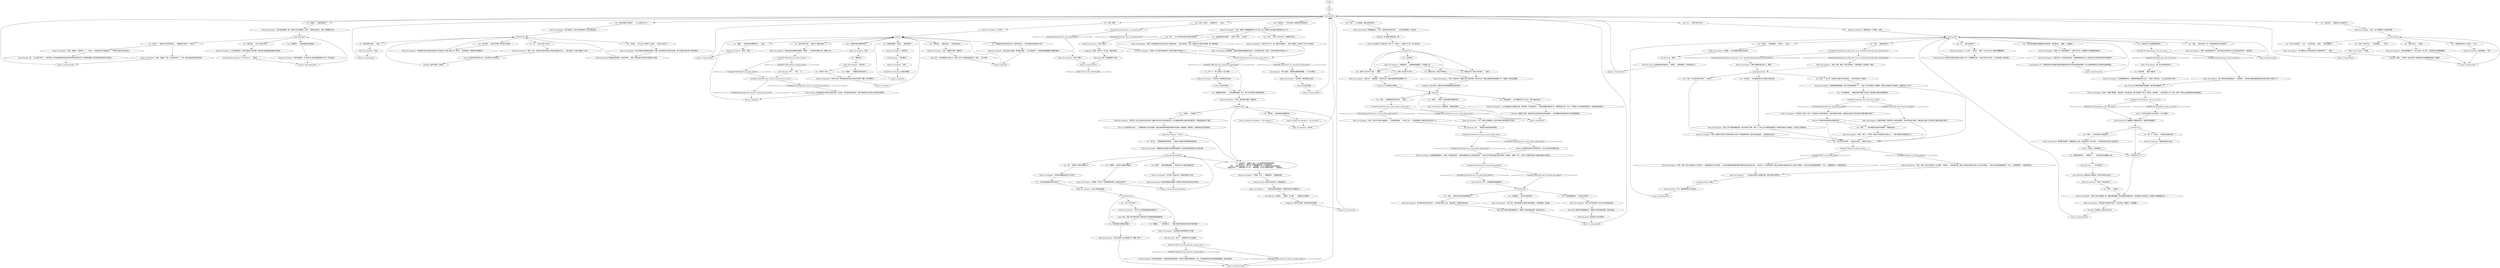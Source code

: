 # LAIR / INSTIGATOR CASE
# Here you can present your case to Ruby and find yourself left without much of a case.
# ==================================================
digraph G {
	  0 [label="START"];
	  1 [label="input"];
	  2 [label="Ruby, the Instigator: “你明知故问……他把我耍得团团转。乡村男孩个屁……”"];
	  3 [label="Ruby, the Instigator: “意料之中。”她耸耸肩。“现在怎么说？准备以贩毒的罪名逮捕我了吗？”"];
	  4 [label="Ruby, the Instigator: “是吗？哪里？”"];
	  5 [label="Empathy: 那是……怜悯吗？对你的怜悯？她看着你挣扎着想要抓住最后一根稻草。"];
	  6 [label="Empathy: 她并不恨他，知道吗？"];
	  7 [label="You: “卡拉洁说……你可能通过墙上的*偷窥孔*监视过她……”"];
	  8 [label="You: “我知道你不喜欢老旧的东西，但是你有没有……顺手倒卖些古董步枪什么的？”"];
	  9 [label="You: “好吧，让我们……说回刚才的。”（总结。）"];
	  10 [label="You: “那……电梯呢？你喜欢*电梯*吗？”"];
	  11 [label="You: “只是，卡拉洁房间墙上的洞……太可疑了……”"];
	  12 [label="You: “但是你可不止是想跟她做*朋友*。”"];
	  13 [label="You: “他们提到你去过厕所……而且去了很久。十五分钟。”"];
	  14 [label="Ruby, the Instigator: “是啊，而且我敢肯定他们还对此说了些俏皮话吧——他们总是这样。兄弟，我那天开了很长时间的車，喝了很多啤酒。”"];
	  15 [label="Ruby, the Instigator: “为什么？”"];
	  16 [label="Untitled hub"];
	  17 [label="You: “等等——卡拉洁说你们只是接过吻……”"];
	  18 [label="Ruby, the Instigator: 她慢慢摇摇头。“所以，善良如汤米也辜负我了……永远也不要相信一个音乐家。”"];
	  19 [label="Empathy: 在内心深处，她因汤米没有背叛她而感到些许宽慰。"];
	  20 [label="Ruby, the Instigator: “你去死吧。我好像还去过吧台。”"];
	  21 [label="You: “我也分辨不出来……那是什么*类型*的枪？”"];
	  22 [label="You: “而且……抛开所有这一切，你还是帮她布置了私刑现场？”"];
	  23 [label="Ruby, the Instigator: “你以为我妒忌他猎艳的战果吗？听着，妞对我来说才来都不是问题，更不可能成为我与某人交恶的理由。”"];
	  24 [label="You: “这就是你……在屋顶逗留的全部理由？”"];
	  25 [label="Ruby, the Instigator: “没有，古董枪不好用，很容易坏。”"];
	  26 [label="Ruby, the Instigator: “没有。听着，她可以对其他人产生*影响*。当她步入一个房间的时候，她身上有种难以描述的东西让人没办法不看她——而且之后目光就很难再转开。不过——如果看得多了，你就会意识到……”"];
	  27 [label="Logic: 其实，这是个很不错的问题。她显然完全不知道那条秘密通道的事。"];
	  28 [label="Ruby, the Instigator: “景色也挺美的，不过你也可以说天线是最有吸引力的。卡拉洁也是。”"];
	  29 [label="Jump to: [rubycasehub]"];
	  30 [label="floweryhub"];
	  31 [label="You: “至少……有十分钟的时间你不在他们视线里。”"];
	  32 [label="Ruby, the Instigator: “基于我听说过的你的传闻——你*就是*真正的人渣，”她回应道，没有避开你的目光。"];
	  33 [label="Ruby, the Instigator: “没有。听着，她可以对其他人产生*影响*——或者说曾经可以产生影响……在你还没把她送进国际道德伦理委员会的绞肉机之前……当她步入一个房间的时候，她身上有种难以描述的东西让人没办法不看她——而且之后目光就很难再转开。不过——如果看得多了，你就会意识到……”"];
	  34 [label="Pain Threshold: 你面前地上的是血吗？你是不是耳朵*出血*了？"];
	  35 [label="Ruby, the Instigator: “你请便——反正折腾的是你自己的身体。”"];
	  36 [label="Variable[\"boardwalk.ruby_ruled_out_roof_shot_for_viscal\"]"];
	  37 [label="Variable[\"boardwalk.ruby_ruled_out_roof_shot_for_viscal\"]", shape=diamond];
	  38 [label="!(Variable[\"boardwalk.ruby_ruled_out_roof_shot_for_viscal\"])", shape=diamond];
	  39 [label="You: “汤米是谁？”"];
	  40 [label="You: “跟他没关系，我自己开的車门。”"];
	  41 [label="jealoousyhub"];
	  42 [label="You: “你有没有……不在场证明。就是莱利中枪的时候？”"];
	  43 [label="You: “你在……为工会贩毒。我查过你的货車了。”"];
	  44 [label="Ruby, the Instigator: “伙计，我离开马德雷加入工会为的就是*远离*那些杀人的事。”"];
	  45 [label="Esprit de Corps: 还有我的身体也搭进去了，他想道——但是继续吧。也没别的办法了。"];
	  46 [label="Kim Kitsuragi: “该死……”警督抓紧了自己的脑袋。"];
	  47 [label="Empathy: 这对她来说真是当头一棒。"];
	  48 [label="Jump to: [rubymainhub]"];
	  49 [label="Drama: 吾辈虽不愿作逆耳之言，但仍觉得此人所言非虚。"];
	  50 [label="You: “你喜欢……在屋顶待着吗？”"];
	  51 [label="Ruby, the Instigator: “也不是什么谋杀之谜，如果你在想这个的话。”"];
	  52 [label="Ruby, the Instigator: “是的，我确定。”她停顿了一下。“事实上，开枪的地点不可能是屋顶——不然我们在楼下肯定会听到。”"];
	  53 [label="Jump to: [jealoousyhub]"];
	  54 [label="Ruby, the Instigator: “不知道。不过……”她皱起眉头，打量着你的脸。"];
	  55 [label="Ruby, the Instigator: “……开枪的地点绝不是屋顶，否则我们在楼下全都能听见。”"];
	  56 [label="Jump to: [gunhub]"];
	  57 [label="Ruby, the Instigator: 她嗤笑道。“那是你的特权。”"];
	  58 [label="Rhetoric: 现在她开始怀疑你进过她的货車了。"];
	  59 [label="Composure: 她比表面上更郁闷。"];
	  60 [label="Half Light: 一丝怀疑感爬上你的心头。她听上去对一切都如此胸有成竹，如此……问心无愧。"];
	  61 [label="Ruby, the Instigator: “我才不信*你这样的人*会手无寸铁的来到这里。”"];
	  62 [label="You: “你对他……没什么私人恩怨吧？比如他……对待女人的方式？”"];
	  63 [label="You: “卡拉洁看起来……很像你的某张海报上的女孩。她好像是*你喜欢的那种类型*。”"];
	  64 [label="You: “你……*尤其*中意卡拉洁。”"];
	  65 [label="Untitled hub"];
	  66 [label="You: “那好吧……我还有别的问题要问你。”"];
	  67 [label="Jump to: [backroomshub]"];
	  68 [label="You: “中间……有半个小时你不在，你那段时间出去……”"];
	  69 [label="Variable[\"TASK.ballistics_analysis_done\"]"];
	  70 [label="Variable[\"TASK.ballistics_analysis_done\"]", shape=diamond];
	  71 [label="!(Variable[\"TASK.ballistics_analysis_done\"])", shape=diamond];
	  72 [label="Jump to: [rubycasehub]"];
	  73 [label="You: “真的吗？好战……”"];
	  74 [label="You: “哪家枪店？”"];
	  75 [label="Jump to: [rubycasehub]"];
	  76 [label="Ruby, the Instigator: “兄弟，我那天一整晚都跟那些小伙子们在一起。希望他们至少能费心跟你提过*这一点*。”"];
	  77 [label="Ruby, the Instigator: “哇哦，我还挺感兴趣的。愿闻其详。”"];
	  78 [label="Jump to: [toomanyhubswithinhubs]"];
	  79 [label="Hand/Eye Coordination: 真是全军覆没。"];
	  80 [label="You: “好吧……然后呢？”"];
	  81 [label="Ruby, the Instigator: “是啊。那姑娘好像吓坏了。佣兵已经没办法再去关心尘世间的纷纷扰扰了，显而易见。”"];
	  82 [label="Ruby, the Instigator: “他妈的电梯跟这些有什么关系吗？”"];
	  83 [label="Ruby, the Instigator: “我对那些古老的破事没半点兴趣。”"];
	  84 [label="theroofisonhub"];
	  85 [label="Jump to: [theroofisonhub]"];
	  86 [label="Ruby, the Instigator: “这是种煽情的说法。我俩都有想要抛弃的*过去*，也喜欢一起听音乐。一起上路又有何不可呢？”"];
	  87 [label="Jump to: [Ruby, the Instigator: \"\"I'm listening.\"\"]"];
	  88 [label="Ruby, the Instigator: “是啊，有一次我们都喝多了，我说了些气话，说她跟男人的相处模式很危险。”"];
	  89 [label="You: “我真希望……现在手边有枪可用。”"];
	  90 [label="Ruby, the Instigator: “你办不到。你那点肮脏的小把戏对我没有用的，”她凝视着你，回应道。"];
	  91 [label="Reaction Speed: 她的手在压缩机的转盘上逗留了片刻，好像要把它调小，然后又把手收了回去——还没到时候。没到时候……"];
	  92 [label="Ruby, the Instigator: “枪店。”"];
	  93 [label="rubycasehub"];
	  94 [label="Ruby, the Instigator: “硬要说的话可能是宗主国时期的幽灵吧。我对超自然话题真的不怎么感兴趣。”"];
	  95 [label="Ruby, the Instigator: “好啊。*证据*。”"];
	  96 [label="You: “好吧，所以铃兰花……不是你留的……”（总结。）"];
	  97 [label="Ruby, the Instigator: 她又翻了翻白眼。“如果她是这么说的，那就这样吧。我不会再一一详述细节供你们待会儿回去意淫。”"];
	  98 [label="Jump to: [jealoousyhub]"];
	  99 [label="You: “但是……你现在却在拿这把枪威胁我们！”"];
	  100 [label="Variable[\"TASK.arrest_klaasje_done\"]"];
	  101 [label="Variable[\"TASK.arrest_klaasje_done\"]", shape=diamond];
	  102 [label="!(Variable[\"TASK.arrest_klaasje_done\"])", shape=diamond];
	  103 [label="Variable[\"boardwalk.ruby_drugs_lorry_asked\"]"];
	  104 [label="Variable[\"boardwalk.ruby_drugs_lorry_asked\"]", shape=diamond];
	  105 [label="!(Variable[\"boardwalk.ruby_drugs_lorry_asked\"])", shape=diamond];
	  106 [label="Ruby, the Instigator: “你在说什么鬼呢，哥们儿？她是所有人喜欢的类型吧，也是*你喜欢的*类型。你敢说自己私底下没有对那个偷窥孔感到兴奋吗？”"];
	  107 [label="Electrochemistry: 不对，她那种妞*绝对*无可替代。"];
	  108 [label="Jump to: [rubycasehub]"];
	  109 [label="Ruby, the Instigator: “你想什么呢？你觉得我会供出自己的枪支供应商？抱歉，我不是那种人。”"];
	  110 [label="You: “这把枪你是从哪里弄来的？”"];
	  111 [label="Ruby, the Instigator: “很多哪怕已经无可救药的败类也不会有他们手下那么多条人命。再说了，他们做的那一切都是有丰厚酬劳的。”"];
	  112 [label="Ruby, the Instigator: “没什么特别感兴趣的。”"];
	  113 [label="You: （抽搐。）“我还有其他证据想问你。”（总结。）"];
	  114 [label="You: “真遗憾……我可是个超能力警探呢。”"];
	  115 [label="Jump to: [jealoousyhub]"];
	  116 [label="Ruby, the Instigator: “……所以她才是所有人欲望的对象，她并非是无可替代的。”"];
	  117 [label="Ruby, the Instigator: “你说。”"];
	  118 [label="You: “你…….喜欢女孩吗吗？”"];
	  119 [label="You: “其实……”（因为痛苦发出诡异的呜咽声）“我都快高潮了……”"];
	  120 [label="You: “跟他没关系，我自己开的車门。”（撒谎。）"];
	  121 [label="Pain Threshold: 好了。现在要够到机器更容易了。"];
	  122 [label="Ruby, the Instigator: “听着，我根本不知道卡拉洁房间的墙上有洞。而且就算我知道，我也会让她封起来——朋友都会这么做。”"];
	  123 [label="peeperpeeperhub"];
	  124 [label="Ruby, the Instigator: “我喜欢的类型？她是所有人喜欢的类型吧，也是*你喜欢的*类型。你敢说自己私底下没有对那个偷窥孔感到兴奋吗？”"];
	  125 [label="Kim Kitsuragi: “嗯……没人提过*听见*……枪声的事。凶手使用的那种步枪开枪的声音应该是*很大*的。她说得有道理，我也觉得开枪的地点不在房顶。”"];
	  126 [label="You: “她说你想……跟她一起私奔。”"];
	  127 [label="You: “你有没有……在屋顶给卡拉洁留过花？”"];
	  128 [label="Ruby, the Instigator: “我永远都理解不了，为什么每次一有人死了，温室里的花也得跟着凋谢。”"];
	  129 [label="Ruby, the Instigator: “你是说，我上厕所的那段时间？那点时间根本不够去杀个人。”"];
	  130 [label="Ruby, the Instigator: 她自嘲道。“要是没有能够压倒膀胱的意志力，应该是做不到的。再说了，那点时间根本不够去杀个人。”"];
	  131 [label="Shivers: 在郊区的某个地方，一个骨瘦如柴的少女站在路旁，竖起长着老茧的拇指招呼着来往的车辆。她很疲惫。她想离开。但她知道自己还会回来的。"];
	  132 [label="You: “然后发生什么了？”"];
	  133 [label="Ruby, the Instigator: “好吧。”她翻了翻白眼。“我喜欢她，她也喜欢我，我们互相喜欢了那么一段时间，我知道的——我们甚至还上过一次床。没错，在那次之后我觉得也许我们俩能成。”"];
	  134 [label="Ruby, the Instigator: “让人滥用毒品的不是毒品本身，而是绝望。至于贩毒活动——有我没我照样会继续下去。我更愿意这么想：作为一个组织者，至少我的高效避免了一些内部冲突的发生。”"];
	  135 [label="Ruby, the Instigator: “我不在*你个头*。我一直都*在酒吧里*——我去了趟厕所，顶多去了十到十五分钟吧。”"];
	  136 [label="Untitled hub"];
	  137 [label="Drama: 此女所言非虚。"];
	  138 [label="Drama: 此女所言非虚。"];
	  139 [label="Conceptualization: 好极了。"];
	  140 [label="You: “是啊，我让他开了口的。”"];
	  141 [label="Variable[\"boardwalk.ruby_red_check_pain_failed\"]"];
	  142 [label="Variable[\"boardwalk.ruby_red_check_pain_failed\"]", shape=diamond];
	  143 [label="!(Variable[\"boardwalk.ruby_red_check_pain_failed\"])", shape=diamond];
	  144 [label="Ruby, the Instigator: “当然没有。”"];
	  145 [label="You: “你有没有……收集过枪支……比如说旧步枪？”"];
	  146 [label="Ruby, the Instigator: “玩得不多。我14岁那年在达丹内唯一的餐厅游手好闲之后就没再玩过。自打我搬进城里之后就对这种低风险、无奖励的游戏没了兴趣。”"];
	  147 [label="You: “等等，”（因为疼痛而抽搐），“那你会对什么未解之谜感兴趣？”"];
	  148 [label="Ruby, the Instigator: “*你*为什么老是揪着电梯的问题不放？”"];
	  149 [label="Variable[\"TASK.advanced_ballistics_analysis_done\"]"];
	  150 [label="Variable[\"TASK.advanced_ballistics_analysis_done\"]", shape=diamond];
	  151 [label="!(Variable[\"TASK.advanced_ballistics_analysis_done\"])", shape=diamond];
	  152 [label="Ruby, the Instigator: “好赞哦，他们派了个通灵警探来抓我。还真是可喜可贺。”"];
	  153 [label="Variable[\"TASK.enter_the_mysterious_door_done\"]"];
	  154 [label="Variable[\"TASK.enter_the_mysterious_door_done\"]", shape=diamond];
	  155 [label="!(Variable[\"TASK.enter_the_mysterious_door_done\"])", shape=diamond];
	  156 [label="theendlesshubs"];
	  157 [label="Kim Kitsuragi: “她说的……有道理。没人提过……”疼痛打断了他的话。"];
	  158 [label="Variable[\"whirling.klaasje_ruby_run_away\"]"];
	  159 [label="Variable[\"whirling.klaasje_ruby_run_away\"]", shape=diamond];
	  160 [label="!(Variable[\"whirling.klaasje_ruby_run_away\"])", shape=diamond];
	  161 [label="Jump to: [gunhub]"];
	  162 [label="You: “你是个……罪犯。你说的话我不能照单全收。”"];
	  163 [label="Variable[\"boardwalk.ruby_la_puta_madre_agent_main\"]"];
	  164 [label="Variable[\"boardwalk.ruby_la_puta_madre_agent_main\"]", shape=diamond];
	  165 [label="!(Variable[\"boardwalk.ruby_la_puta_madre_agent_main\"])", shape=diamond];
	  166 [label="Variable[\"boardwalk.ruby_la_puta_madre_agent_main\"]"];
	  167 [label="Variable[\"boardwalk.ruby_la_puta_madre_agent_main\"]", shape=diamond];
	  168 [label="!(Variable[\"boardwalk.ruby_la_puta_madre_agent_main\"])", shape=diamond];
	  169 [label="Suggestion: 继续。在进行下一步之前，继续问问题。"];
	  170 [label="Ruby, the Instigator: “你去死吧。我好像还去过吧台。”"];
	  171 [label="You: “你……站在工会这一边吗？”"];
	  172 [label="You: “墙上……有个洞，从里面可以看到卡拉洁的房间……我不会怪你的，如果你……”"];
	  173 [label="Ruby, the Instigator: “好战杰克。”"];
	  174 [label="Ruby, the Instigator: “我不喜欢他。久经沙场的佣兵算不上是讨喜的那类人。”"];
	  175 [label="Conceptualization: 所以你现在知道了，她没有收集古董的爱好。虽说这不是我的管辖范围，老兄，不过她好像也没有用过那条秘密通道。完全没有用过。"];
	  176 [label="Jump to: [jealoousyhub]"];
	  177 [label="You: “你有……杀害雇佣兵的经济动机。”（继续。）"];
	  178 [label="Ruby, the Instigator: “哦，所以你想说的是这个。”"];
	  179 [label="Kim Kitsuragi: “一把后膛枪？”"];
	  180 [label="Kim Kitsuragi: “唔……”警督没办法组织好他的问题。"];
	  181 [label="You: “听起来……不像是真正商店的名字。”"];
	  182 [label="You: “有几台……神神秘秘的弹球游戏机……就放在飞旋旅社的神神秘秘的房间里……”"];
	  183 [label="Pale Latitude Compressor: “851023933……请回复……”"];
	  184 [label="Ruby, the Instigator: “哦，原来你想说的就是这个。”她摇摇头。“我*真的*看起来像是那种会因为妒忌而杀人的挫人吗？”"];
	  185 [label="Jump to: [rubycasehub]"];
	  186 [label="Kim Kitsuragi: “那个……不是……它……”"];
	  187 [label="Ruby, the Instigator: “是吗？哪里？”"];
	  188 [label="Ruby, the Instigator: “没有。”"];
	  189 [label="Ruby, the Instigator: “我从没走私过武器，特别是旧武器——它们太容易坏了，没有商家会想要拥有不满意的顾客。”"];
	  190 [label="gunhub"];
	  191 [label="You: “你对佣兵……没有半点同情？那可是门苦差事。”"];
	  192 [label="Ruby, the Instigator: “哇哦。尿尿，弹球，现在又成偷窥了。我真的跟不上你的暗示，警探。”"];
	  193 [label="You: “为什么不可以呢？”"];
	  194 [label="You: “铃兰不仅仅是花——它们……是大革命的……象征。”（硬扛过疼痛。）"];
	  195 [label="You: “但是卡拉洁……在哀悼……”"];
	  196 [label="Untitled hub"];
	  197 [label="Ruby, the Instigator: “什么鬼？！”她笑了。“是啊，怎么不可以吗？我还有更糟糕的呢。”"];
	  198 [label="Half Light: 她的声音里透露着杀气。就算有了枪和压缩机傍身，她还是*怕*你。"];
	  199 [label="Ruby, the Instigator: “妈的。那个姑娘的确很好看，但也没*那么*好看。事实上，这世上没人能好看到值得让人浪费时间潜伏在飞旋旅社，还在墙上打洞的地步……”"];
	  200 [label="You: “我还有别的问题。”（总结。）"];
	  201 [label="Electrochemistry: 看着她自信的眼神，结实的手臂——是啊，她在亲密关系方面不会遇到什么麻烦。"];
	  202 [label="You: “连野花都没有吗？比如说……铃兰？”"];
	  203 [label="You: “我觉得我们好像有点跑题了。”"];
	  204 [label="Reaction Speed: 她正在评估你作为一名警察的能力。"];
	  205 [label="Electrochemistry: 她触碰到了那美丽的光点，那银色的欲望源泉？"];
	  206 [label="Jump to: [gunhub]"];
	  207 [label="Authority: 就算到了现在，她还是对自己的组织能力感到很骄傲——而且想要把这种自豪感作为对抗绝望的壁垒。"];
	  208 [label="Ruby, the Instigator: “很好，哥们儿，非常好。很高兴你没把这事儿放在心上——我们*他妈的*到底在聊什么？”"];
	  209 [label="Kim Kitsuragi: “……你认真的吗？”"];
	  210 [label="drugshub"];
	  211 [label="Ruby, the Instigator: “是的，我确定。而且，我之前也说过了，子弹一定是从很远的地方射进来的。”"];
	  212 [label="You: “你经常……玩弹球吗？”"];
	  213 [label="Ruby, the Instigator: “所以呢？”"];
	  214 [label="Ruby, the Instigator: “这台机器很强力。我用它接收RCM的频道，因此我才知道要准备迎接你们的到来。”"];
	  215 [label="Ruby, the Instigator: “没有，送人花和糖真心不是我的风格。”"];
	  216 [label="Ruby, the Instigator: “我知道这不是事实的全部，不过无所谓，我接受了，然后翻篇。”"];
	  217 [label="Drama: 卡拉洁只说她们*也许亲吻过*。有人在撒谎。"];
	  218 [label="Ruby, the Instigator: “她确实知道该怎么做。”"];
	  219 [label="Variable[\"boardwalk.ruby_asked_leak\"]  and  Variable[\"boardwalk.ruby_asked_pinball\"]"];
	  220 [label="Variable[\"boardwalk.ruby_asked_leak\"]  and  Variable[\"boardwalk.ruby_asked_pinball\"]", shape=diamond];
	  221 [label="!(Variable[\"boardwalk.ruby_asked_leak\"]  and  Variable[\"boardwalk.ruby_asked_pinball\"])", shape=diamond];
	  222 [label="Drama: 应许该在火上再加点油？不怕一万，就怕万一。哀莫大于心死，而人死亦次之。"];
	  223 [label="Ruby, the Instigator: “好吧，厉害厉害，你靠自己进了我的货車。现在怎么说？准备以贩毒的罪名逮捕我了吗？”她露出一丝苦涩的微笑。"];
	  224 [label="Jump to: [rubycasehub]"];
	  225 [label="Kim Kitsuragi: “呃啊……”"];
	  226 [label="You: “但我真的想听你……说说细节……”（因为剧烈的头痛蜷成一团。）"];
	  227 [label="Volition: 说真的，还是继续吧。"];
	  228 [label="Ruby, the Instigator: “是啊，*你认真的吗*？”"];
	  229 [label="Rhetoric: 她有意没说出自己老板的名字。也许之后你有机会能查出来。"];
	  230 [label="Ruby, the Instigator: “是啊，当然，而且我也不喜欢野松公司派驻外国佣兵的行为……我以及附近一大票人都是这个立场。”"];
	  231 [label="You: “你会觉得那个莱利是个……*讨人喜欢*的人吗？”"];
	  232 [label="Ruby, the Instigator: 她冷漠地看着你的眼睛，显然她不打算对此再作出任何的评论。"];
	  233 [label="Jump to: [rubycasehub]"];
	  234 [label="Ruby, the Instigator: “我在听。”"];
	  235 [label="You: “这就意味着……你已经确定是个杀人犯了，因为*毒品*能杀人！”"];
	  236 [label="Ruby, the Instigator: “老兄，我之所以*离开*加姆洛克——以及我的前雇主——并加入工会——为的就是离杀人越货之类的勾当远一点。”"];
	  237 [label="Ruby, the Instigator: 她把旋钮稍微调小了一毫米，然后继续说道：“分配到调度员的活儿其实挺走运的——你永远也不用亲手做些*真正*的脏活。这把枪，”她瞥了一眼，“只是为了在面对真正的人渣的时候进行正当防卫。”"];
	  238 [label="Variable[\"whirling.klaasje_ruby_run_away\"]"];
	  239 [label="Variable[\"whirling.klaasje_ruby_run_away\"]", shape=diamond];
	  240 [label="!(Variable[\"whirling.klaasje_ruby_run_away\"])", shape=diamond];
	  241 [label="Kim Kitsuragi: 警督充满期待地看着她，偶尔因为疼痛哆嗦一下。"];
	  242 [label="Half Light: 该死！赶快摧毁那个东西！"];
	  243 [label="Kim Kitsuragi: “*谁*上厕所，”警督因为疼痛而抽搐着，“上十五分钟啊。”"];
	  244 [label="Jump to: [rubycasehub]"];
	  245 [label="Reaction Speed: 她没有放下自己的防备。"];
	  246 [label="Half Light: 她的声音里透露着杀气。就算有了枪和压缩机傍身，她还是怕你。"];
	  247 [label="Ruby, the Instigator: “如果我想看漂亮姑娘，我可以在酒吧直接找一个——或者，再不济就看点小黄图呗，谁那么闲会潜伏在飞旋旅社，还要在墙上打个洞？”"];
	  248 [label="You: “所以你到底是喜欢还是不喜欢？！”"];
	  249 [label="You: “就算是……”（抓住你的头），“那些古怪的东倒西歪的东西也不感兴趣吗？”"];
	  250 [label="toomanyhubswithinhubs"];
	  251 [label="Ruby, the Instigator: “我把她当成一个好朋友，没错。”"];
	  252 [label="Ruby, the Instigator: “不是我。”"];
	  253 [label="You: “根据我们的调查……（因为疼痛而抽搐）显示，那十五分钟*刚好*足够实施谋杀。”"];
	  254 [label="Ruby, the Instigator: “她用一些片汤话拒绝了我，跟我说她很困惑，因为她感觉和我很亲近，也珍视我们之间的友谊，而且因为引诱我感到内疚……”"];
	  255 [label="Ruby, the Instigator: “我有点担心，她大脑有些失调——她嗑的那些药足以让人觉得自己生活在德洛莉丝时代的悲剧中。”"];
	  256 [label="You: “等一下，卡拉洁……只喜欢真正强壮的男人！”"];
	  257 [label="Encyclopedia: 对了！德洛莉丝时代的悲剧仍因其高度重视语言和主旨的创新而饱受赞誉，还以过激的情感而引发灾难性的后果而闻名。"];
	  258 [label="Jump to: [gunhub]"];
	  259 [label="Variable[\"boardwalk.ruby_case_exited_once\"]"];
	  260 [label="Variable[\"boardwalk.ruby_case_exited_once\"]", shape=diamond];
	  261 [label="!(Variable[\"boardwalk.ruby_case_exited_once\"])", shape=diamond];
	  262 [label="You: “等一下，*谁*上厕所上十五分钟啊。”"];
	  263 [label="Suggestion: 情况不乐观啊。你得找点更好的说辞。"];
	  264 [label="You: “真希望我的配枪……现在还在我手里……”"];
	  265 [label="You: “这是把前膛枪。你还有……其他的枪吗？”"];
	  266 [label="You: “你有一把枪。”"];
	  267 [label="Ruby, the Instigator: “谁不喜欢屋顶呢？哦，你是说卡拉洁的屋顶。当然了，我喜欢待在那儿。她有一根很棒的天线……”"];
	  269 [label="backroomshub"];
	  270 [label="Visual Calculus: 射杀雇佣兵的子弹是从很远的地方飞过来的，而且用的是军用步枪。否则飞旋旅社楼下的所有人都会在听到枪声。"];
	  271 [label="Empathy: 没有敌意。她应该不会介意。"];
	  272 [label="You: “是啊，我让他开了口的。”（撒谎。）"];
	  273 [label="You: “她的天线……有什么厉害之处吗？”"];
	  274 [label="Ruby, the Instigator: “我这支是纳克特威80前膛枪，双管的——不是你在找的那一款，我猜对了吧。”"];
	  275 [label="You: “所以你*从来没有*……通过墙上的洞……偷窥过卡拉洁？”"];
	  276 [label="You: “所以你……*确定*自己没有在屋顶上……朝雇佣兵开枪吗？”（继续。）"];
	  277 [label="You: “你有……偷窥的爱好吗？”"];
	  278 [label="Ruby, the Instigator: “我听不懂你在暗示些什么，警探。”"];
	  279 [label="Ruby, the Instigator: “我们之前说什么正经话题了吗？楼梯？梯子？”"];
	  280 [label="You: “还有些……其他事情我……想问你。”（总结。）"];
	  281 [label="Ruby, the Instigator: 她抬高眉毛。“没有。”"];
	  282 [label="Ruby, the Instigator: “所以我现在又开始在到处留下大革命的符号了……拜托。”"];
	  283 [label="You: “是这样的，飞旋旅社一楼……有一条通往屋顶的秘密通道。”\n“是这样的，飞旋旅社一楼有条秘密通道，可以通往屋顶。”\n“好吧……神秘点也没关系。有一条……秘密通道，可以从飞旋旅社的吧台通往屋顶。”\n“那就没关系了……弹球的事。有一条……秘密通道，可以从飞旋旅社的吧台……通往屋顶。”"];
	  284 [label="Jump to: [Ruby, the Instigator: \"\"I'm listening.\"\"]"];
	  285 [label="You: “卡拉洁说当她刚开始跟莱利约会的时候，你变得非常……暴躁——还威胁她。”"];
	  286 [label="Jump to: [floweryhub]"];
	  287 [label="Jump to: [drugshub]"];
	  9680436 [label="JUMP OUT to LAIR / INSTIGATOR", shape=diamond];
	  0 -> 1
	  1 -> 93
	  2 -> 120
	  2 -> 272
	  2 -> 40
	  2 -> 140
	  3 -> 59
	  4 -> 169
	  5 -> 286
	  6 -> 65
	  7 -> 199
	  8 -> 189
	  9 -> 259
	  10 -> 82
	  11 -> 122
	  12 -> 238
	  13 -> 14
	  14 -> 130
	  15 -> 283
	  15 -> 182
	  16 -> 256
	  16 -> 17
	  16 -> 132
	  17 -> 97
	  18 -> 47
	  19 -> 210
	  20 -> 138
	  21 -> 274
	  22 -> 81
	  23 -> 201
	  24 -> 28
	  25 -> 60
	  26 -> 116
	  27 -> 249
	  27 -> 203
	  28 -> 85
	  29 -> 93
	  30 -> 96
	  30 -> 194
	  30 -> 202
	  30 -> 195
	  31 -> 129
	  32 -> 198
	  33 -> 116
	  34 -> 228
	  35 -> 225
	  36 -> 37
	  36 -> 38
	  37 -> 258
	  38 -> 270
	  39 -> 2
	  40 -> 223
	  41 -> 12
	  41 -> 277
	  41 -> 118
	  41 -> 22
	  41 -> 280
	  41 -> 285
	  42 -> 76
	  43 -> 18
	  44 -> 180
	  45 -> 224
	  46 -> 149
	  47 -> 222
	  48 -> 9680436
	  49 -> 6
	  50 -> 267
	  51 -> 232
	  52 -> 125
	  53 -> 41
	  54 -> 204
	  55 -> 157
	  56 -> 190
	  57 -> 287
	  58 -> 275
	  58 -> 119
	  59 -> 210
	  60 -> 161
	  61 -> 246
	  62 -> 23
	  63 -> 103
	  64 -> 251
	  65 -> 200
	  65 -> 171
	  65 -> 62
	  65 -> 191
	  66 -> 284
	  67 -> 269
	  68 -> 135
	  69 -> 70
	  69 -> 71
	  70 -> 186
	  71 -> 36
	  72 -> 93
	  73 -> 109
	  74 -> 173
	  75 -> 93
	  76 -> 68
	  76 -> 13
	  76 -> 31
	  77 -> 269
	  78 -> 250
	  79 -> 206
	  80 -> 254
	  81 -> 115
	  82 -> 248
	  83 -> 46
	  84 -> 24
	  84 -> 273
	  84 -> 276
	  85 -> 84
	  86 -> 241
	  87 -> 234
	  88 -> 255
	  89 -> 90
	  90 -> 198
	  91 -> 41
	  92 -> 74
	  93 -> 64
	  93 -> 231
	  93 -> 9
	  93 -> 42
	  93 -> 266
	  93 -> 43
	  93 -> 50
	  93 -> 127
	  94 -> 250
	  95 -> 75
	  96 -> 252
	  97 -> 227
	  98 -> 41
	  99 -> 32
	  100 -> 101
	  100 -> 102
	  101 -> 33
	  102 -> 26
	  103 -> 104
	  103 -> 105
	  104 -> 124
	  105 -> 106
	  106 -> 58
	  107 -> 53
	  108 -> 93
	  109 -> 56
	  110 -> 92
	  111 -> 65
	  112 -> 156
	  113 -> 95
	  114 -> 152
	  115 -> 41
	  116 -> 139
	  117 -> 72
	  118 -> 197
	  119 -> 208
	  120 -> 223
	  121 -> 196
	  122 -> 275
	  123 -> 11
	  123 -> 172
	  123 -> 7
	  124 -> 275
	  124 -> 119
	  125 -> 29
	  126 -> 86
	  127 -> 215
	  128 -> 286
	  129 -> 153
	  130 -> 153
	  131 -> 15
	  132 -> 254
	  133 -> 158
	  134 -> 207
	  135 -> 153
	  136 -> 39
	  136 -> 40
	  136 -> 140
	  136 -> 272
	  136 -> 120
	  137 -> 253
	  138 -> 233
	  139 -> 107
	  140 -> 3
	  141 -> 142
	  141 -> 143
	  142 -> 196
	  143 -> 121
	  144 -> 179
	  145 -> 25
	  146 -> 131
	  147 -> 51
	  148 -> 27
	  149 -> 150
	  149 -> 151
	  150 -> 175
	  151 -> 67
	  152 -> 78
	  153 -> 154
	  153 -> 155
	  154 -> 253
	  154 -> 262
	  155 -> 243
	  156 -> 193
	  156 -> 203
	  156 -> 249
	  157 -> 263
	  158 -> 160
	  158 -> 159
	  159 -> 217
	  160 -> 205
	  161 -> 190
	  162 -> 57
	  163 -> 164
	  163 -> 165
	  164 -> 44
	  165 -> 236
	  166 -> 168
	  166 -> 167
	  167 -> 237
	  168 -> 229
	  169 -> 242
	  170 -> 137
	  171 -> 230
	  172 -> 247
	  173 -> 73
	  173 -> 181
	  174 -> 65
	  175 -> 67
	  176 -> 41
	  177 -> 163
	  178 -> 126
	  179 -> 188
	  180 -> 166
	  181 -> 109
	  182 -> 94
	  183 -> 85
	  184 -> 241
	  185 -> 93
	  186 -> 36
	  187 -> 48
	  188 -> 79
	  189 -> 161
	  190 -> 8
	  190 -> 265
	  190 -> 110
	  190 -> 145
	  190 -> 113
	  190 -> 21
	  191 -> 111
	  192 -> 123
	  193 -> 148
	  194 -> 282
	  195 -> 128
	  196 -> 264
	  196 -> 89
	  196 -> 99
	  197 -> 91
	  198 -> 108
	  199 -> 275
	  200 -> 117
	  201 -> 65
	  202 -> 281
	  203 -> 279
	  204 -> 55
	  205 -> 16
	  206 -> 190
	  207 -> 287
	  208 -> 275
	  209 -> 34
	  210 -> 177
	  210 -> 162
	  210 -> 235
	  211 -> 29
	  212 -> 146
	  213 -> 190
	  214 -> 183
	  215 -> 30
	  216 -> 271
	  217 -> 205
	  218 -> 132
	  219 -> 220
	  219 -> 221
	  220 -> 192
	  221 -> 278
	  222 -> 136
	  223 -> 19
	  224 -> 93
	  225 -> 45
	  226 -> 209
	  227 -> 226
	  227 -> 132
	  228 -> 80
	  229 -> 237
	  230 -> 49
	  231 -> 174
	  232 -> 78
	  233 -> 93
	  234 -> 93
	  235 -> 134
	  236 -> 180
	  237 -> 141
	  238 -> 240
	  238 -> 239
	  239 -> 178
	  240 -> 184
	  241 -> 133
	  242 -> 48
	  243 -> 20
	  244 -> 93
	  245 -> 108
	  246 -> 245
	  247 -> 275
	  247 -> 63
	  248 -> 112
	  249 -> 83
	  250 -> 10
	  250 -> 283
	  250 -> 114
	  250 -> 147
	  251 -> 41
	  252 -> 185
	  253 -> 77
	  254 -> 216
	  255 -> 257
	  256 -> 218
	  257 -> 98
	  258 -> 190
	  259 -> 260
	  259 -> 261
	  260 -> 187
	  261 -> 4
	  262 -> 170
	  263 -> 244
	  264 -> 61
	  265 -> 144
	  266 -> 213
	  267 -> 84
	  269 -> 66
	  269 -> 283
	  269 -> 212
	  270 -> 258
	  271 -> 176
	  272 -> 3
	  273 -> 214
	  274 -> 69
	  275 -> 100
	  276 -> 211
	  276 -> 52
	  277 -> 219
	  278 -> 123
	  279 -> 67
	  280 -> 35
	  281 -> 286
	  282 -> 5
	  283 -> 54
	  284 -> 234
	  285 -> 88
	  286 -> 30
	  287 -> 210
}

